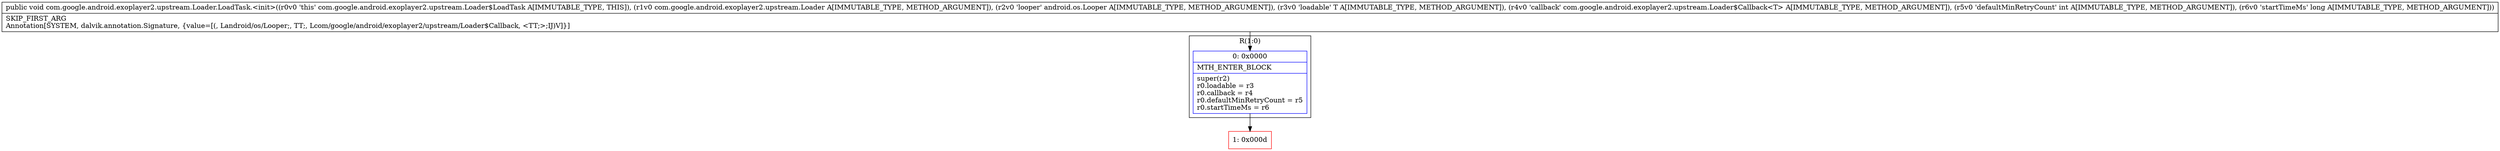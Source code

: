 digraph "CFG forcom.google.android.exoplayer2.upstream.Loader.LoadTask.\<init\>(Lcom\/google\/android\/exoplayer2\/upstream\/Loader;Landroid\/os\/Looper;Lcom\/google\/android\/exoplayer2\/upstream\/Loader$Loadable;Lcom\/google\/android\/exoplayer2\/upstream\/Loader$Callback;IJ)V" {
subgraph cluster_Region_1174311395 {
label = "R(1:0)";
node [shape=record,color=blue];
Node_0 [shape=record,label="{0\:\ 0x0000|MTH_ENTER_BLOCK\l|super(r2)\lr0.loadable = r3\lr0.callback = r4\lr0.defaultMinRetryCount = r5\lr0.startTimeMs = r6\l}"];
}
Node_1 [shape=record,color=red,label="{1\:\ 0x000d}"];
MethodNode[shape=record,label="{public void com.google.android.exoplayer2.upstream.Loader.LoadTask.\<init\>((r0v0 'this' com.google.android.exoplayer2.upstream.Loader$LoadTask A[IMMUTABLE_TYPE, THIS]), (r1v0 com.google.android.exoplayer2.upstream.Loader A[IMMUTABLE_TYPE, METHOD_ARGUMENT]), (r2v0 'looper' android.os.Looper A[IMMUTABLE_TYPE, METHOD_ARGUMENT]), (r3v0 'loadable' T A[IMMUTABLE_TYPE, METHOD_ARGUMENT]), (r4v0 'callback' com.google.android.exoplayer2.upstream.Loader$Callback\<T\> A[IMMUTABLE_TYPE, METHOD_ARGUMENT]), (r5v0 'defaultMinRetryCount' int A[IMMUTABLE_TYPE, METHOD_ARGUMENT]), (r6v0 'startTimeMs' long A[IMMUTABLE_TYPE, METHOD_ARGUMENT]))  | SKIP_FIRST_ARG\lAnnotation[SYSTEM, dalvik.annotation.Signature, \{value=[(, Landroid\/os\/Looper;, TT;, Lcom\/google\/android\/exoplayer2\/upstream\/Loader$Callback, \<TT;\>;IJ)V]\}]\l}"];
MethodNode -> Node_0;
Node_0 -> Node_1;
}

